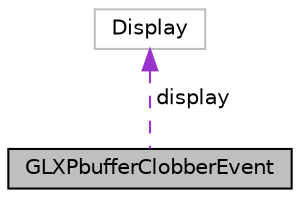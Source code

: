 digraph "GLXPbufferClobberEvent"
{
  edge [fontname="Helvetica",fontsize="10",labelfontname="Helvetica",labelfontsize="10"];
  node [fontname="Helvetica",fontsize="10",shape=record];
  Node1 [label="GLXPbufferClobberEvent",height=0.2,width=0.4,color="black", fillcolor="grey75", style="filled", fontcolor="black"];
  Node2 -> Node1 [dir="back",color="darkorchid3",fontsize="10",style="dashed",label=" display" ,fontname="Helvetica"];
  Node2 [label="Display",height=0.2,width=0.4,color="grey75", fillcolor="white", style="filled"];
}
